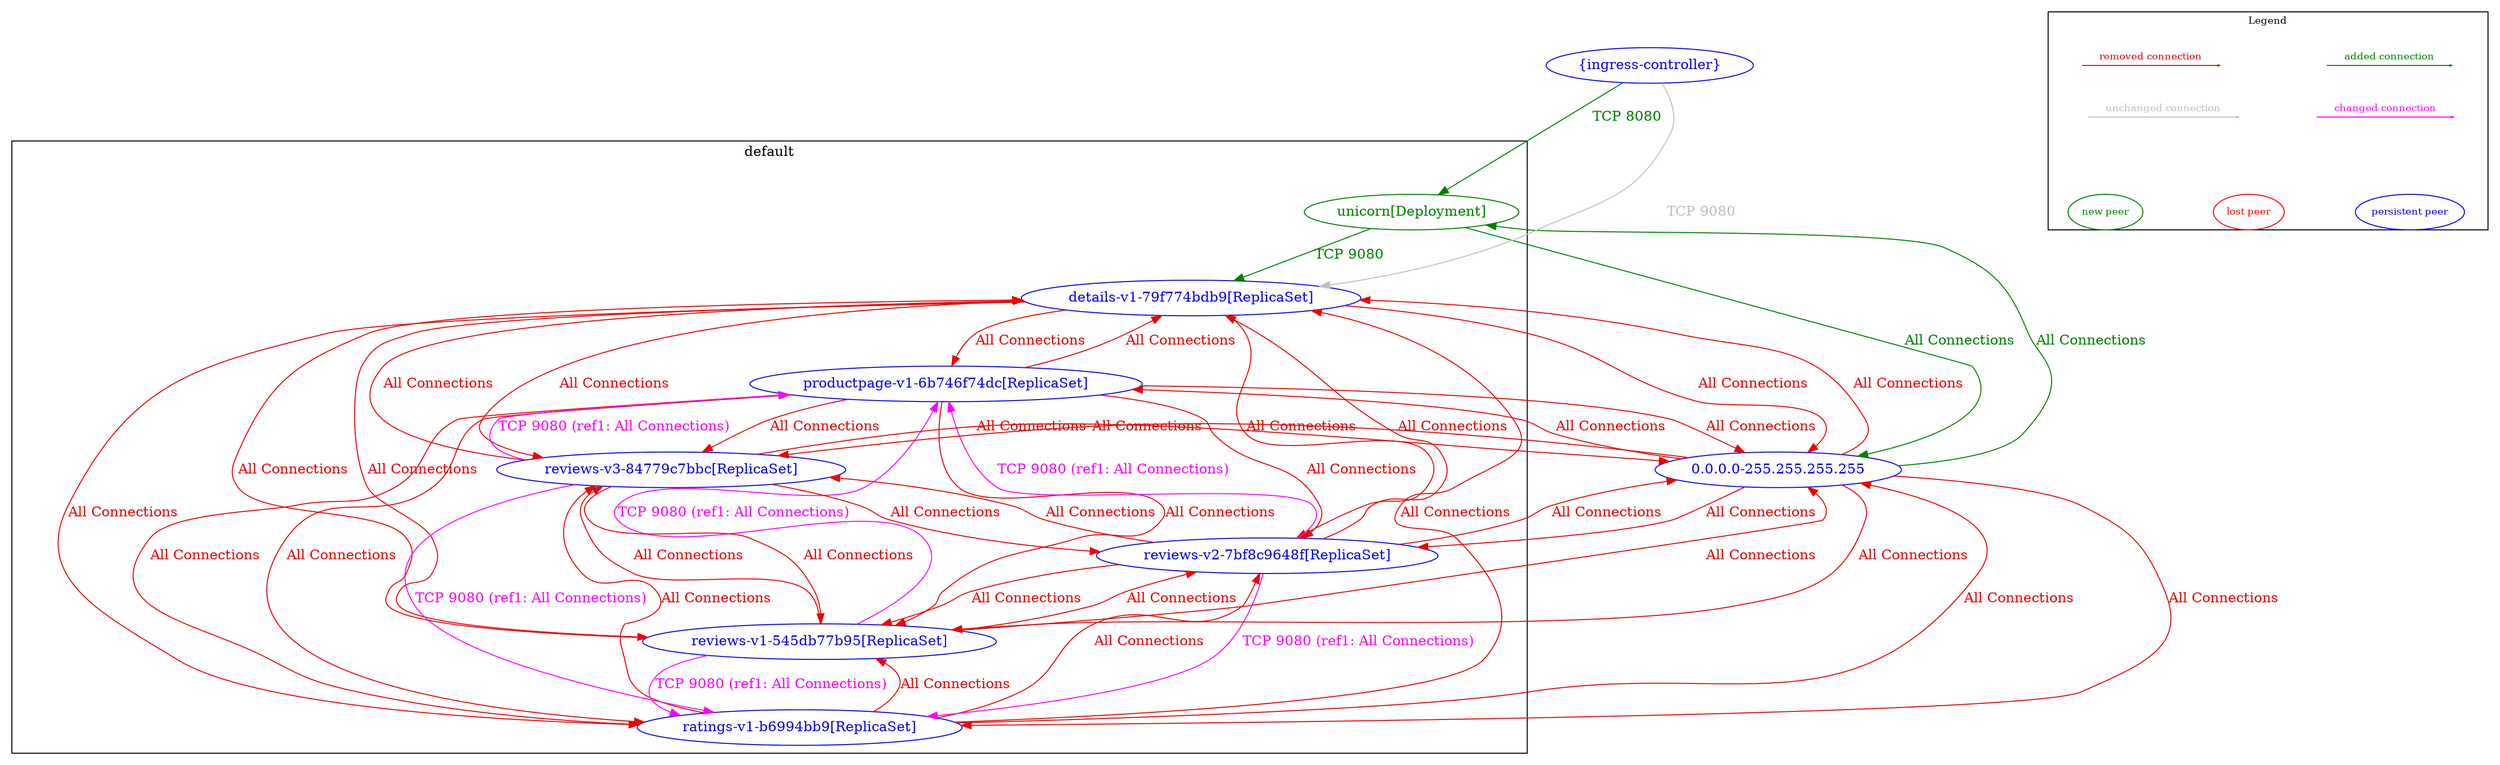 digraph {
	subgraph cluster_default {
		"details-v1-79f774bdb9[ReplicaSet]" [label="details-v1-79f774bdb9[ReplicaSet]" color="blue" fontcolor="blue"]
		"productpage-v1-6b746f74dc[ReplicaSet]" [label="productpage-v1-6b746f74dc[ReplicaSet]" color="blue" fontcolor="blue"]
		"ratings-v1-b6994bb9[ReplicaSet]" [label="ratings-v1-b6994bb9[ReplicaSet]" color="blue" fontcolor="blue"]
		"reviews-v1-545db77b95[ReplicaSet]" [label="reviews-v1-545db77b95[ReplicaSet]" color="blue" fontcolor="blue"]
		"reviews-v2-7bf8c9648f[ReplicaSet]" [label="reviews-v2-7bf8c9648f[ReplicaSet]" color="blue" fontcolor="blue"]
		"reviews-v3-84779c7bbc[ReplicaSet]" [label="reviews-v3-84779c7bbc[ReplicaSet]" color="blue" fontcolor="blue"]
		"unicorn[Deployment]" [label="unicorn[Deployment]" color="#008000" fontcolor="#008000"]
		label="default"
	}
	"0.0.0.0-255.255.255.255" [label="0.0.0.0-255.255.255.255" color="blue" fontcolor="blue"]
	"{ingress-controller}" [label="{ingress-controller}" color="blue" fontcolor="blue"]
	"0.0.0.0-255.255.255.255" -> "details-v1-79f774bdb9[ReplicaSet]" [label="All Connections" color="red2" fontcolor="red2"]
	"0.0.0.0-255.255.255.255" -> "productpage-v1-6b746f74dc[ReplicaSet]" [label="All Connections" color="red2" fontcolor="red2"]
	"0.0.0.0-255.255.255.255" -> "ratings-v1-b6994bb9[ReplicaSet]" [label="All Connections" color="red2" fontcolor="red2"]
	"0.0.0.0-255.255.255.255" -> "reviews-v1-545db77b95[ReplicaSet]" [label="All Connections" color="red2" fontcolor="red2"]
	"0.0.0.0-255.255.255.255" -> "reviews-v2-7bf8c9648f[ReplicaSet]" [label="All Connections" color="red2" fontcolor="red2"]
	"0.0.0.0-255.255.255.255" -> "reviews-v3-84779c7bbc[ReplicaSet]" [label="All Connections" color="red2" fontcolor="red2"]
	"0.0.0.0-255.255.255.255" -> "unicorn[Deployment]" [label="All Connections" color="#008000" fontcolor="#008000"]
	"details-v1-79f774bdb9[ReplicaSet]" -> "0.0.0.0-255.255.255.255" [label="All Connections" color="red2" fontcolor="red2"]
	"details-v1-79f774bdb9[ReplicaSet]" -> "productpage-v1-6b746f74dc[ReplicaSet]" [label="All Connections" color="red2" fontcolor="red2"]
	"details-v1-79f774bdb9[ReplicaSet]" -> "ratings-v1-b6994bb9[ReplicaSet]" [label="All Connections" color="red2" fontcolor="red2"]
	"details-v1-79f774bdb9[ReplicaSet]" -> "reviews-v1-545db77b95[ReplicaSet]" [label="All Connections" color="red2" fontcolor="red2"]
	"details-v1-79f774bdb9[ReplicaSet]" -> "reviews-v2-7bf8c9648f[ReplicaSet]" [label="All Connections" color="red2" fontcolor="red2"]
	"details-v1-79f774bdb9[ReplicaSet]" -> "reviews-v3-84779c7bbc[ReplicaSet]" [label="All Connections" color="red2" fontcolor="red2"]
	"productpage-v1-6b746f74dc[ReplicaSet]" -> "0.0.0.0-255.255.255.255" [label="All Connections" color="red2" fontcolor="red2"]
	"productpage-v1-6b746f74dc[ReplicaSet]" -> "details-v1-79f774bdb9[ReplicaSet]" [label="All Connections" color="red2" fontcolor="red2"]
	"productpage-v1-6b746f74dc[ReplicaSet]" -> "ratings-v1-b6994bb9[ReplicaSet]" [label="All Connections" color="red2" fontcolor="red2"]
	"productpage-v1-6b746f74dc[ReplicaSet]" -> "reviews-v1-545db77b95[ReplicaSet]" [label="All Connections" color="red2" fontcolor="red2"]
	"productpage-v1-6b746f74dc[ReplicaSet]" -> "reviews-v2-7bf8c9648f[ReplicaSet]" [label="All Connections" color="red2" fontcolor="red2"]
	"productpage-v1-6b746f74dc[ReplicaSet]" -> "reviews-v3-84779c7bbc[ReplicaSet]" [label="All Connections" color="red2" fontcolor="red2"]
	"ratings-v1-b6994bb9[ReplicaSet]" -> "0.0.0.0-255.255.255.255" [label="All Connections" color="red2" fontcolor="red2"]
	"ratings-v1-b6994bb9[ReplicaSet]" -> "details-v1-79f774bdb9[ReplicaSet]" [label="All Connections" color="red2" fontcolor="red2"]
	"ratings-v1-b6994bb9[ReplicaSet]" -> "productpage-v1-6b746f74dc[ReplicaSet]" [label="All Connections" color="red2" fontcolor="red2"]
	"ratings-v1-b6994bb9[ReplicaSet]" -> "reviews-v1-545db77b95[ReplicaSet]" [label="All Connections" color="red2" fontcolor="red2"]
	"ratings-v1-b6994bb9[ReplicaSet]" -> "reviews-v2-7bf8c9648f[ReplicaSet]" [label="All Connections" color="red2" fontcolor="red2"]
	"ratings-v1-b6994bb9[ReplicaSet]" -> "reviews-v3-84779c7bbc[ReplicaSet]" [label="All Connections" color="red2" fontcolor="red2"]
	"reviews-v1-545db77b95[ReplicaSet]" -> "0.0.0.0-255.255.255.255" [label="All Connections" color="red2" fontcolor="red2"]
	"reviews-v1-545db77b95[ReplicaSet]" -> "details-v1-79f774bdb9[ReplicaSet]" [label="All Connections" color="red2" fontcolor="red2"]
	"reviews-v1-545db77b95[ReplicaSet]" -> "productpage-v1-6b746f74dc[ReplicaSet]" [label="TCP 9080 (ref1: All Connections)" color="magenta" fontcolor="magenta"]
	"reviews-v1-545db77b95[ReplicaSet]" -> "ratings-v1-b6994bb9[ReplicaSet]" [label="TCP 9080 (ref1: All Connections)" color="magenta" fontcolor="magenta"]
	"reviews-v1-545db77b95[ReplicaSet]" -> "reviews-v2-7bf8c9648f[ReplicaSet]" [label="All Connections" color="red2" fontcolor="red2"]
	"reviews-v1-545db77b95[ReplicaSet]" -> "reviews-v3-84779c7bbc[ReplicaSet]" [label="All Connections" color="red2" fontcolor="red2"]
	"reviews-v2-7bf8c9648f[ReplicaSet]" -> "0.0.0.0-255.255.255.255" [label="All Connections" color="red2" fontcolor="red2"]
	"reviews-v2-7bf8c9648f[ReplicaSet]" -> "details-v1-79f774bdb9[ReplicaSet]" [label="All Connections" color="red2" fontcolor="red2"]
	"reviews-v2-7bf8c9648f[ReplicaSet]" -> "productpage-v1-6b746f74dc[ReplicaSet]" [label="TCP 9080 (ref1: All Connections)" color="magenta" fontcolor="magenta"]
	"reviews-v2-7bf8c9648f[ReplicaSet]" -> "ratings-v1-b6994bb9[ReplicaSet]" [label="TCP 9080 (ref1: All Connections)" color="magenta" fontcolor="magenta"]
	"reviews-v2-7bf8c9648f[ReplicaSet]" -> "reviews-v1-545db77b95[ReplicaSet]" [label="All Connections" color="red2" fontcolor="red2"]
	"reviews-v2-7bf8c9648f[ReplicaSet]" -> "reviews-v3-84779c7bbc[ReplicaSet]" [label="All Connections" color="red2" fontcolor="red2"]
	"reviews-v3-84779c7bbc[ReplicaSet]" -> "0.0.0.0-255.255.255.255" [label="All Connections" color="red2" fontcolor="red2"]
	"reviews-v3-84779c7bbc[ReplicaSet]" -> "details-v1-79f774bdb9[ReplicaSet]" [label="All Connections" color="red2" fontcolor="red2"]
	"reviews-v3-84779c7bbc[ReplicaSet]" -> "productpage-v1-6b746f74dc[ReplicaSet]" [label="TCP 9080 (ref1: All Connections)" color="magenta" fontcolor="magenta"]
	"reviews-v3-84779c7bbc[ReplicaSet]" -> "ratings-v1-b6994bb9[ReplicaSet]" [label="TCP 9080 (ref1: All Connections)" color="magenta" fontcolor="magenta"]
	"reviews-v3-84779c7bbc[ReplicaSet]" -> "reviews-v1-545db77b95[ReplicaSet]" [label="All Connections" color="red2" fontcolor="red2"]
	"reviews-v3-84779c7bbc[ReplicaSet]" -> "reviews-v2-7bf8c9648f[ReplicaSet]" [label="All Connections" color="red2" fontcolor="red2"]
	"unicorn[Deployment]" -> "0.0.0.0-255.255.255.255" [label="All Connections" color="#008000" fontcolor="#008000"]
	"unicorn[Deployment]" -> "details-v1-79f774bdb9[ReplicaSet]" [label="TCP 9080" color="#008000" fontcolor="#008000"]
	"{ingress-controller}" -> "details-v1-79f774bdb9[ReplicaSet]" [label="TCP 9080" color="grey" fontcolor="grey"]
	"{ingress-controller}" -> "unicorn[Deployment]" [label="TCP 8080" color="#008000" fontcolor="#008000"]
	nodesep=0.5
	subgraph cluster_legend {
		label="Legend"
		fontsize = 10
		margin=0
		a [style=invis height=0 width=0]
		b [style=invis height=0 width=0]
		c [style=invis height=0 width=0]
		d [style=invis height=0 width=0]
		e [style=invis height=0 width=0]
		f [style=invis height=0 width=0]
		g [style=invis height=0 width=0]
		h [style=invis height=0 width=0]
		{rank=source a b c d}
		{rank=same e f g h}
		a -> b [label="added connection", color="#008000" fontcolor="#008000" fontsize = 10 arrowsize=0.2]
		c -> d [label="removed connection", color="red2" fontcolor="red2" fontsize = 10 arrowsize=0.2]
		e -> f [label="changed connection", color="magenta" fontcolor="magenta" fontsize = 10 arrowsize=0.2]
		g -> h [label="unchanged connection", color="grey" fontcolor="grey" fontsize = 10 arrowsize=0.2]
		np [label="new peer" color="#008000" fontcolor="#008000" fontsize = 10]
		lp [label="lost peer" color="red" fontcolor="red" fontsize = 10]
		pp [label="persistent peer" color="blue" fontcolor="blue" fontsize = 10]
		{rank=sink np lp pp}
		np->lp [style=invis]
		lp->pp [style=invis]
	}
}